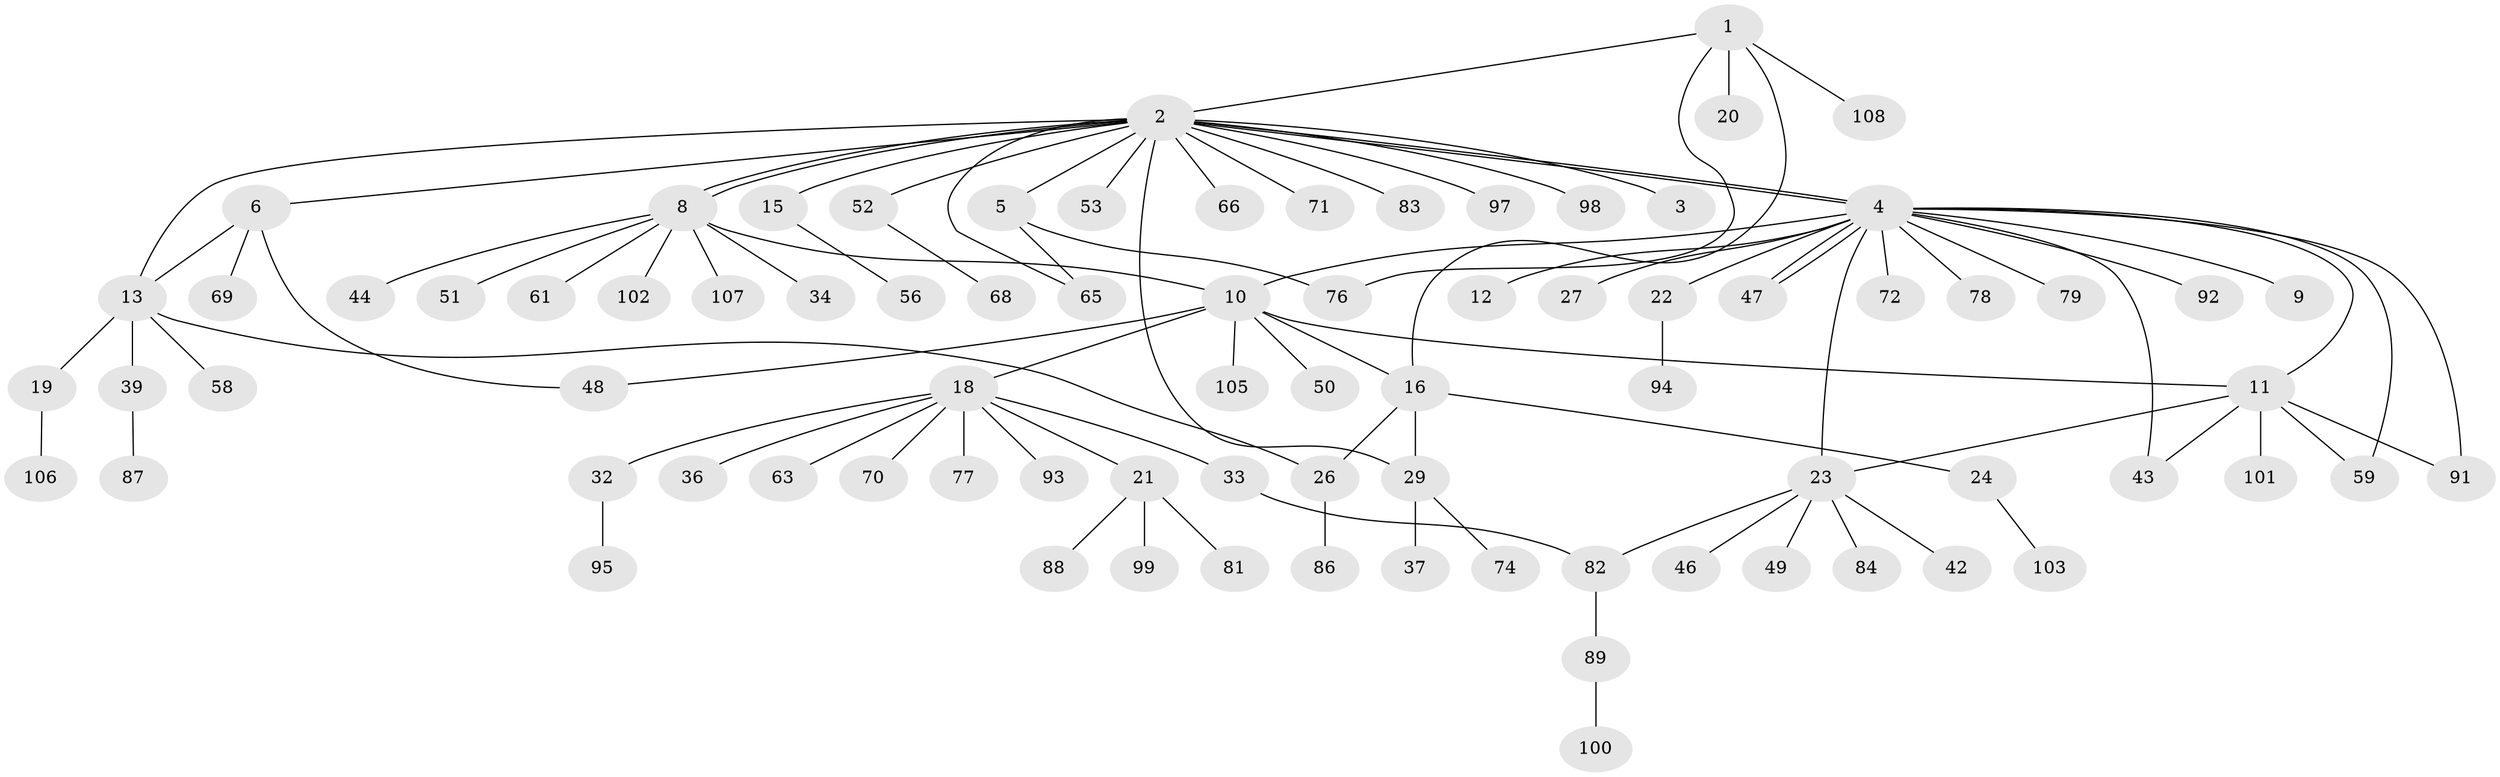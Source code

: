 // Generated by graph-tools (version 1.1) at 2025/51/02/27/25 19:51:57]
// undirected, 82 vertices, 98 edges
graph export_dot {
graph [start="1"]
  node [color=gray90,style=filled];
  1 [super="+75"];
  2 [super="+14"];
  3;
  4 [super="+7"];
  5 [super="+38"];
  6;
  8 [super="+35"];
  9 [super="+41"];
  10 [super="+17"];
  11 [super="+31"];
  12;
  13 [super="+62"];
  15;
  16;
  18 [super="+55"];
  19 [super="+40"];
  20 [super="+28"];
  21 [super="+45"];
  22 [super="+25"];
  23 [super="+80"];
  24 [super="+60"];
  26 [super="+67"];
  27;
  29 [super="+30"];
  32;
  33 [super="+57"];
  34;
  36;
  37;
  39;
  42;
  43;
  44;
  46;
  47;
  48 [super="+64"];
  49 [super="+73"];
  50;
  51;
  52 [super="+54"];
  53 [super="+90"];
  56;
  58;
  59;
  61;
  63;
  65;
  66;
  68;
  69;
  70;
  71;
  72;
  74;
  76 [super="+104"];
  77 [super="+96"];
  78;
  79;
  81;
  82 [super="+85"];
  83;
  84;
  86;
  87;
  88;
  89;
  91;
  92;
  93;
  94;
  95;
  97;
  98;
  99;
  100;
  101;
  102;
  103;
  105;
  106;
  107;
  108;
  1 -- 2;
  1 -- 20;
  1 -- 76;
  1 -- 108;
  1 -- 16;
  2 -- 3;
  2 -- 4;
  2 -- 4;
  2 -- 5;
  2 -- 6;
  2 -- 8;
  2 -- 8;
  2 -- 13;
  2 -- 15;
  2 -- 29;
  2 -- 52;
  2 -- 53;
  2 -- 65;
  2 -- 66;
  2 -- 71;
  2 -- 83;
  2 -- 97;
  2 -- 98;
  4 -- 9;
  4 -- 10;
  4 -- 12;
  4 -- 22;
  4 -- 43;
  4 -- 47;
  4 -- 47;
  4 -- 78;
  4 -- 79;
  4 -- 91;
  4 -- 92;
  4 -- 23;
  4 -- 72;
  4 -- 59;
  4 -- 27;
  4 -- 11;
  5 -- 65;
  5 -- 76;
  6 -- 13;
  6 -- 69;
  6 -- 48;
  8 -- 34;
  8 -- 44;
  8 -- 51;
  8 -- 102;
  8 -- 107;
  8 -- 61;
  8 -- 10;
  10 -- 11;
  10 -- 16;
  10 -- 18;
  10 -- 48;
  10 -- 50;
  10 -- 105;
  11 -- 43;
  11 -- 101;
  11 -- 23;
  11 -- 59;
  11 -- 91;
  13 -- 19;
  13 -- 26;
  13 -- 39;
  13 -- 58;
  15 -- 56;
  16 -- 24;
  16 -- 29;
  16 -- 26;
  18 -- 21;
  18 -- 32;
  18 -- 33;
  18 -- 36;
  18 -- 63;
  18 -- 70;
  18 -- 77;
  18 -- 93;
  19 -- 106;
  21 -- 81;
  21 -- 88;
  21 -- 99;
  22 -- 94;
  23 -- 42;
  23 -- 46;
  23 -- 49;
  23 -- 82;
  23 -- 84;
  24 -- 103;
  26 -- 86;
  29 -- 74;
  29 -- 37;
  32 -- 95;
  33 -- 82;
  39 -- 87;
  52 -- 68;
  82 -- 89;
  89 -- 100;
}
